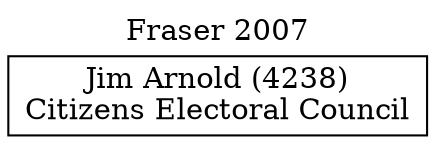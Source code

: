 // House preference flow
digraph "Jim Arnold (4238)_Fraser_2007" {
	graph [label="Fraser 2007" labelloc=t mclimit=10]
	node [shape=box]
	"Jim Arnold (4238)" [label="Jim Arnold (4238)
Citizens Electoral Council"]
}
